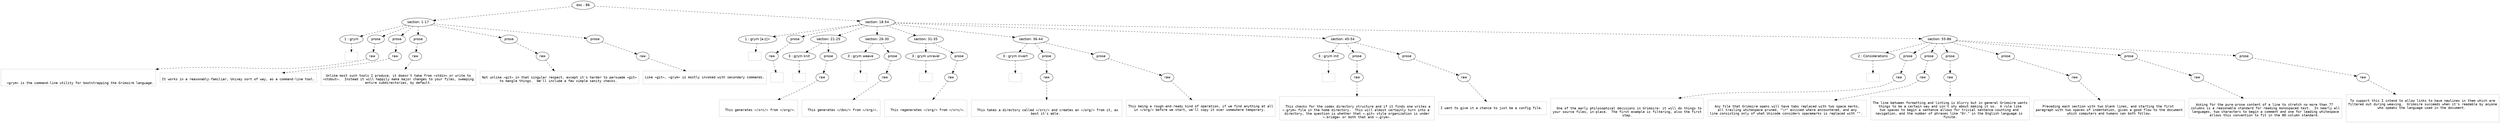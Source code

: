 digraph hierarchy {

node [fontname=Helvetica]
edge [style=dashed]

doc_0 [label="doc - 86"]


doc_0 -> { section_1 section_2}
{rank=same; section_1 section_2}

section_1 [label="section: 1-17"]

section_2 [label="section: 18-54"]


section_1 -> { header_3 prose_4 prose_5 prose_6 prose_7 prose_8}
{rank=same; header_3 prose_4 prose_5 prose_6 prose_7 prose_8}

header_3 [label="1 : grym"]

prose_4 [label="prose"]

prose_5 [label="prose"]

prose_6 [label="prose"]

prose_7 [label="prose"]

prose_8 [label="prose"]


header_3 -> leaf_9
leaf_9  [color=Gray,shape=rectangle,fontname=Inconsolata,label=""]
prose_4 -> { raw_10}
{rank=same; raw_10}

raw_10 [label="raw"]


raw_10 -> leaf_11
leaf_11  [color=Gray,shape=rectangle,fontname=Inconsolata,label="


  =grym= is the command-line utility for bootstrapping the Grimoire language.
"]
prose_5 -> { raw_12}
{rank=same; raw_12}

raw_12 [label="raw"]


raw_12 -> leaf_13
leaf_13  [color=Gray,shape=rectangle,fontname=Inconsolata,label="
It works in a reasonably-familiar, Unixey sort of way, as a command-line tool.
"]
prose_6 -> { raw_14}
{rank=same; raw_14}

raw_14 [label="raw"]


raw_14 -> leaf_15
leaf_15  [color=Gray,shape=rectangle,fontname=Inconsolata,label="
Unlike most such tools I produce, it doesn't take from =stdin= or write to
=stdout=.  Instead it will happily make major changes to your files, sweeping
entire subdirectories, by default.
"]
prose_7 -> { raw_16}
{rank=same; raw_16}

raw_16 [label="raw"]


raw_16 -> leaf_17
leaf_17  [color=Gray,shape=rectangle,fontname=Inconsolata,label="
Not unlike =git= in that singular respect, except it's harder to persuade =git=
to mangle things.  We'll include a few simple sanity checks. 
"]
prose_8 -> { raw_18}
{rank=same; raw_18}

raw_18 [label="raw"]


raw_18 -> leaf_19
leaf_19  [color=Gray,shape=rectangle,fontname=Inconsolata,label="
Like =git=, =grym= is mostly invoked with secondary commands.

"]
section_2 -> { header_20 prose_21 section_22 section_23 section_24 section_25 section_26 section_27}
{rank=same; header_20 prose_21 section_22 section_23 section_24 section_25 section_26 section_27}

header_20 [label="1 : grym [a-z]+"]

prose_21 [label="prose"]

section_22 [label="section: 21-25"]

section_23 [label="section: 26-30"]

section_24 [label="section: 31-35"]

section_25 [label="section: 36-44"]

section_26 [label="section: 45-54"]

section_27 [label="section: 55-86"]


header_20 -> leaf_28
leaf_28  [color=Gray,shape=rectangle,fontname=Inconsolata,label=""]
prose_21 -> { raw_29}
{rank=same; raw_29}

raw_29 [label="raw"]


raw_29 -> leaf_30
leaf_30  [color=Gray,shape=rectangle,fontname=Inconsolata,label="

"]
section_22 -> { header_31 prose_32}
{rank=same; header_31 prose_32}

header_31 [label="3 : grym knit"]

prose_32 [label="prose"]


header_31 -> leaf_33
leaf_33  [color=Gray,shape=rectangle,fontname=Inconsolata,label=""]
prose_32 -> { raw_34}
{rank=same; raw_34}

raw_34 [label="raw"]


raw_34 -> leaf_35
leaf_35  [color=Gray,shape=rectangle,fontname=Inconsolata,label="

  This generates =/src/= from =/org/=.

"]
section_23 -> { header_36 prose_37}
{rank=same; header_36 prose_37}

header_36 [label="3 : grym weave"]

prose_37 [label="prose"]


header_36 -> leaf_38
leaf_38  [color=Gray,shape=rectangle,fontname=Inconsolata,label=""]
prose_37 -> { raw_39}
{rank=same; raw_39}

raw_39 [label="raw"]


raw_39 -> leaf_40
leaf_40  [color=Gray,shape=rectangle,fontname=Inconsolata,label="

  This generates =/doc/= from =/org/=.

"]
section_24 -> { header_41 prose_42}
{rank=same; header_41 prose_42}

header_41 [label="3 : grym unravel"]

prose_42 [label="prose"]


header_41 -> leaf_43
leaf_43  [color=Gray,shape=rectangle,fontname=Inconsolata,label=""]
prose_42 -> { raw_44}
{rank=same; raw_44}

raw_44 [label="raw"]


raw_44 -> leaf_45
leaf_45  [color=Gray,shape=rectangle,fontname=Inconsolata,label="

  This regenerates =/org/= from =/src/=.

"]
section_25 -> { header_46 prose_47 prose_48}
{rank=same; header_46 prose_47 prose_48}

header_46 [label="3 : grym invert"]

prose_47 [label="prose"]

prose_48 [label="prose"]


header_46 -> leaf_49
leaf_49  [color=Gray,shape=rectangle,fontname=Inconsolata,label=""]
prose_47 -> { raw_50}
{rank=same; raw_50}

raw_50 [label="raw"]


raw_50 -> leaf_51
leaf_51  [color=Gray,shape=rectangle,fontname=Inconsolata,label="

  This takes a directory called =/src/= and creates an =/org/= from it, as 
best it's able. 
"]
prose_48 -> { raw_52}
{rank=same; raw_52}

raw_52 [label="raw"]


raw_52 -> leaf_53
leaf_53  [color=Gray,shape=rectangle,fontname=Inconsolata,label="
This being a rough-and-ready kind of operation, if we find anything at all
in =/org/= before we start, we'll copy it over somewhere temporary. 

"]
section_26 -> { header_54 prose_55 prose_56}
{rank=same; header_54 prose_55 prose_56}

header_54 [label="3 : grym init"]

prose_55 [label="prose"]

prose_56 [label="prose"]


header_54 -> leaf_57
leaf_57  [color=Gray,shape=rectangle,fontname=Inconsolata,label=""]
prose_55 -> { raw_58}
{rank=same; raw_58}

raw_58 [label="raw"]


raw_58 -> leaf_59
leaf_59  [color=Gray,shape=rectangle,fontname=Inconsolata,label="

  This checks for the codex directory structure and if it finds one writes a 
=.grym= file in the home directory.  This will almost certainly turn into a 
directory, the question is whether that =.git= style organization is under
=.bridge= or both that and =.grym=.
"]
prose_56 -> { raw_60}
{rank=same; raw_60}

raw_60 [label="raw"]


raw_60 -> leaf_61
leaf_61  [color=Gray,shape=rectangle,fontname=Inconsolata,label="
I want to give it a chance to just be a config file. 

"]
section_27 -> { header_62 prose_63 prose_64 prose_65 prose_66 prose_67 prose_68}
{rank=same; header_62 prose_63 prose_64 prose_65 prose_66 prose_67 prose_68}

header_62 [label="2 : Considerations"]

prose_63 [label="prose"]

prose_64 [label="prose"]

prose_65 [label="prose"]

prose_66 [label="prose"]

prose_67 [label="prose"]

prose_68 [label="prose"]


header_62 -> leaf_69
leaf_69  [color=Gray,shape=rectangle,fontname=Inconsolata,label=""]
prose_63 -> { raw_70}
{rank=same; raw_70}

raw_70 [label="raw"]


raw_70 -> leaf_71
leaf_71  [color=Gray,shape=rectangle,fontname=Inconsolata,label="

  One of the early philosophical decisions in Grimoire: it will do things to
your source files, in-place.  The first example is filtering, also the first
step.
"]
prose_64 -> { raw_72}
{rank=same; raw_72}

raw_72 [label="raw"]


raw_72 -> leaf_73
leaf_73  [color=Gray,shape=rectangle,fontname=Inconsolata,label="
Any file that Grimoire opens will have tabs replaced with two space marks,
all trailing whitespace pruned, \"\\r\" excised where encountered, and any
line consisting only of what Unicode considers spacemarks is replaced with \"\". 
"]
prose_65 -> { raw_74}
{rank=same; raw_74}

raw_74 [label="raw"]


raw_74 -> leaf_75
leaf_75  [color=Gray,shape=rectangle,fontname=Inconsolata,label="
The line between formatting and linting is blurry but in general Grimoire wants
things to be a certain way and isn't shy about making it so.  A rule like
two spaces to begin a sentence allows for trivial sentence-counting and 
navigation, and the number of phrases like \"Dr.\" in the English language is 
finite.
"]
prose_66 -> { raw_76}
{rank=same; raw_76}

raw_76 [label="raw"]


raw_76 -> leaf_77
leaf_77  [color=Gray,shape=rectangle,fontname=Inconsolata,label="
Preceding each section with two blank lines, and starting the first 
paragraph with two spaces of indentation, gives a good flow to the document
which computers and humans can both follow.
"]
prose_67 -> { raw_78}
{rank=same; raw_78}

raw_78 [label="raw"]


raw_78 -> leaf_79
leaf_79  [color=Gray,shape=rectangle,fontname=Inconsolata,label="
Asking for the pure-prose content of a line to stretch no more than 77 
columns is a reasonable standard for reading monospaced text.  In nearly all
languages, two characters to begin a comment and one for leading whitespace
allows this convention to fit in the 80-column standard. 
"]
prose_68 -> { raw_80}
{rank=same; raw_80}

raw_80 [label="raw"]


raw_80 -> leaf_81
leaf_81  [color=Gray,shape=rectangle,fontname=Inconsolata,label="
To support this I intend to allow links to have newlines in them which are
filtered out during weaving.  Grimoire succeeds when it's readable by anyone
who speaks the language used in the document. 



"]

}
